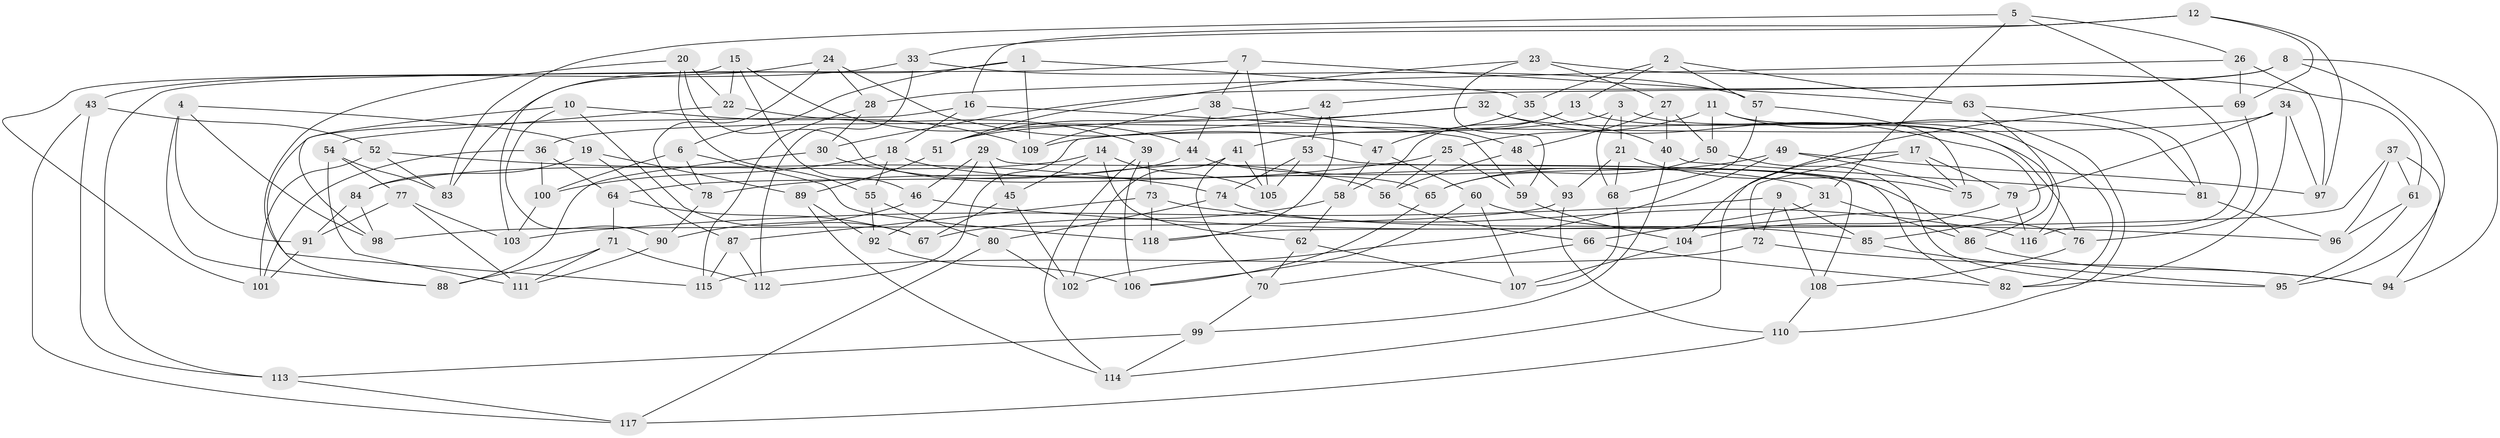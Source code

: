 // Generated by graph-tools (version 1.1) at 2025/11/02/27/25 16:11:49]
// undirected, 118 vertices, 236 edges
graph export_dot {
graph [start="1"]
  node [color=gray90,style=filled];
  1;
  2;
  3;
  4;
  5;
  6;
  7;
  8;
  9;
  10;
  11;
  12;
  13;
  14;
  15;
  16;
  17;
  18;
  19;
  20;
  21;
  22;
  23;
  24;
  25;
  26;
  27;
  28;
  29;
  30;
  31;
  32;
  33;
  34;
  35;
  36;
  37;
  38;
  39;
  40;
  41;
  42;
  43;
  44;
  45;
  46;
  47;
  48;
  49;
  50;
  51;
  52;
  53;
  54;
  55;
  56;
  57;
  58;
  59;
  60;
  61;
  62;
  63;
  64;
  65;
  66;
  67;
  68;
  69;
  70;
  71;
  72;
  73;
  74;
  75;
  76;
  77;
  78;
  79;
  80;
  81;
  82;
  83;
  84;
  85;
  86;
  87;
  88;
  89;
  90;
  91;
  92;
  93;
  94;
  95;
  96;
  97;
  98;
  99;
  100;
  101;
  102;
  103;
  104;
  105;
  106;
  107;
  108;
  109;
  110;
  111;
  112;
  113;
  114;
  115;
  116;
  117;
  118;
  1 -- 35;
  1 -- 6;
  1 -- 83;
  1 -- 109;
  2 -- 63;
  2 -- 57;
  2 -- 13;
  2 -- 35;
  3 -- 109;
  3 -- 82;
  3 -- 68;
  3 -- 21;
  4 -- 91;
  4 -- 88;
  4 -- 98;
  4 -- 19;
  5 -- 116;
  5 -- 26;
  5 -- 83;
  5 -- 31;
  6 -- 100;
  6 -- 118;
  6 -- 78;
  7 -- 38;
  7 -- 63;
  7 -- 105;
  7 -- 113;
  8 -- 42;
  8 -- 94;
  8 -- 95;
  8 -- 30;
  9 -- 103;
  9 -- 85;
  9 -- 72;
  9 -- 108;
  10 -- 109;
  10 -- 98;
  10 -- 67;
  10 -- 90;
  11 -- 81;
  11 -- 25;
  11 -- 50;
  11 -- 110;
  12 -- 69;
  12 -- 33;
  12 -- 16;
  12 -- 97;
  13 -- 47;
  13 -- 58;
  13 -- 86;
  14 -- 84;
  14 -- 45;
  14 -- 62;
  14 -- 105;
  15 -- 46;
  15 -- 22;
  15 -- 101;
  15 -- 44;
  16 -- 88;
  16 -- 18;
  16 -- 59;
  17 -- 79;
  17 -- 75;
  17 -- 72;
  17 -- 104;
  18 -- 100;
  18 -- 31;
  18 -- 55;
  19 -- 87;
  19 -- 84;
  19 -- 89;
  20 -- 55;
  20 -- 22;
  20 -- 65;
  20 -- 115;
  21 -- 93;
  21 -- 75;
  21 -- 68;
  22 -- 54;
  22 -- 39;
  23 -- 27;
  23 -- 51;
  23 -- 59;
  23 -- 61;
  24 -- 47;
  24 -- 103;
  24 -- 78;
  24 -- 28;
  25 -- 78;
  25 -- 59;
  25 -- 56;
  26 -- 69;
  26 -- 97;
  26 -- 28;
  27 -- 48;
  27 -- 50;
  27 -- 40;
  28 -- 115;
  28 -- 30;
  29 -- 45;
  29 -- 108;
  29 -- 92;
  29 -- 46;
  30 -- 56;
  30 -- 88;
  31 -- 66;
  31 -- 86;
  32 -- 112;
  32 -- 85;
  32 -- 51;
  32 -- 76;
  33 -- 43;
  33 -- 112;
  33 -- 57;
  34 -- 82;
  34 -- 79;
  34 -- 97;
  34 -- 36;
  35 -- 41;
  35 -- 40;
  36 -- 100;
  36 -- 64;
  36 -- 101;
  37 -- 96;
  37 -- 94;
  37 -- 61;
  37 -- 118;
  38 -- 48;
  38 -- 44;
  38 -- 109;
  39 -- 114;
  39 -- 73;
  39 -- 106;
  40 -- 81;
  40 -- 99;
  41 -- 105;
  41 -- 70;
  41 -- 102;
  42 -- 51;
  42 -- 53;
  42 -- 118;
  43 -- 117;
  43 -- 52;
  43 -- 113;
  44 -- 86;
  44 -- 64;
  45 -- 67;
  45 -- 102;
  46 -- 90;
  46 -- 96;
  47 -- 60;
  47 -- 58;
  48 -- 93;
  48 -- 56;
  49 -- 97;
  49 -- 102;
  49 -- 65;
  49 -- 75;
  50 -- 65;
  50 -- 95;
  51 -- 89;
  52 -- 83;
  52 -- 101;
  52 -- 74;
  53 -- 82;
  53 -- 74;
  53 -- 105;
  54 -- 77;
  54 -- 83;
  54 -- 111;
  55 -- 92;
  55 -- 80;
  56 -- 66;
  57 -- 75;
  57 -- 68;
  58 -- 67;
  58 -- 62;
  59 -- 104;
  60 -- 107;
  60 -- 106;
  60 -- 76;
  61 -- 95;
  61 -- 96;
  62 -- 107;
  62 -- 70;
  63 -- 81;
  63 -- 116;
  64 -- 67;
  64 -- 71;
  65 -- 106;
  66 -- 70;
  66 -- 82;
  68 -- 107;
  69 -- 114;
  69 -- 76;
  70 -- 99;
  71 -- 111;
  71 -- 112;
  71 -- 88;
  72 -- 115;
  72 -- 94;
  73 -- 116;
  73 -- 118;
  73 -- 87;
  74 -- 80;
  74 -- 85;
  76 -- 108;
  77 -- 91;
  77 -- 111;
  77 -- 103;
  78 -- 90;
  79 -- 104;
  79 -- 116;
  80 -- 102;
  80 -- 117;
  81 -- 96;
  84 -- 98;
  84 -- 91;
  85 -- 95;
  86 -- 94;
  87 -- 115;
  87 -- 112;
  89 -- 92;
  89 -- 114;
  90 -- 111;
  91 -- 101;
  92 -- 106;
  93 -- 110;
  93 -- 98;
  99 -- 113;
  99 -- 114;
  100 -- 103;
  104 -- 107;
  108 -- 110;
  110 -- 117;
  113 -- 117;
}
